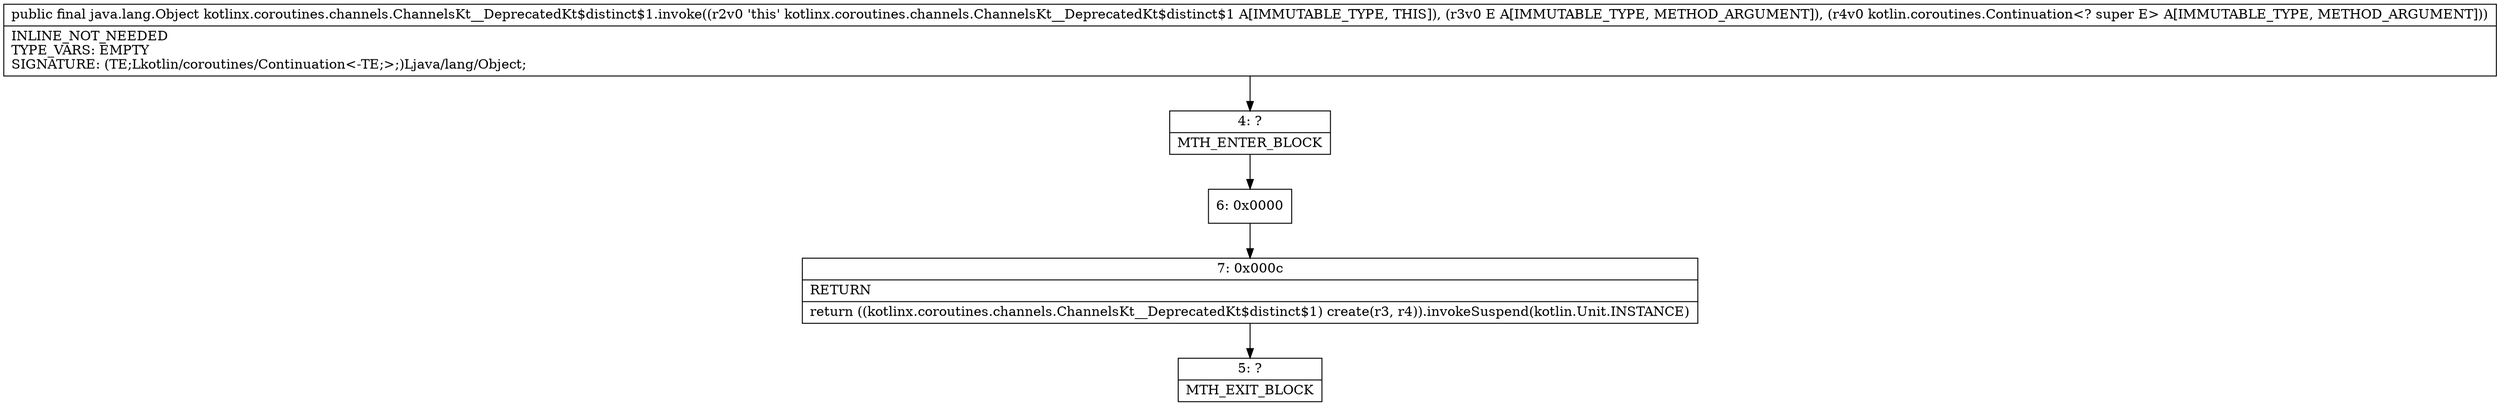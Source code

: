 digraph "CFG forkotlinx.coroutines.channels.ChannelsKt__DeprecatedKt$distinct$1.invoke(Ljava\/lang\/Object;Lkotlin\/coroutines\/Continuation;)Ljava\/lang\/Object;" {
Node_4 [shape=record,label="{4\:\ ?|MTH_ENTER_BLOCK\l}"];
Node_6 [shape=record,label="{6\:\ 0x0000}"];
Node_7 [shape=record,label="{7\:\ 0x000c|RETURN\l|return ((kotlinx.coroutines.channels.ChannelsKt__DeprecatedKt$distinct$1) create(r3, r4)).invokeSuspend(kotlin.Unit.INSTANCE)\l}"];
Node_5 [shape=record,label="{5\:\ ?|MTH_EXIT_BLOCK\l}"];
MethodNode[shape=record,label="{public final java.lang.Object kotlinx.coroutines.channels.ChannelsKt__DeprecatedKt$distinct$1.invoke((r2v0 'this' kotlinx.coroutines.channels.ChannelsKt__DeprecatedKt$distinct$1 A[IMMUTABLE_TYPE, THIS]), (r3v0 E A[IMMUTABLE_TYPE, METHOD_ARGUMENT]), (r4v0 kotlin.coroutines.Continuation\<? super E\> A[IMMUTABLE_TYPE, METHOD_ARGUMENT]))  | INLINE_NOT_NEEDED\lTYPE_VARS: EMPTY\lSIGNATURE: (TE;Lkotlin\/coroutines\/Continuation\<\-TE;\>;)Ljava\/lang\/Object;\l}"];
MethodNode -> Node_4;Node_4 -> Node_6;
Node_6 -> Node_7;
Node_7 -> Node_5;
}

